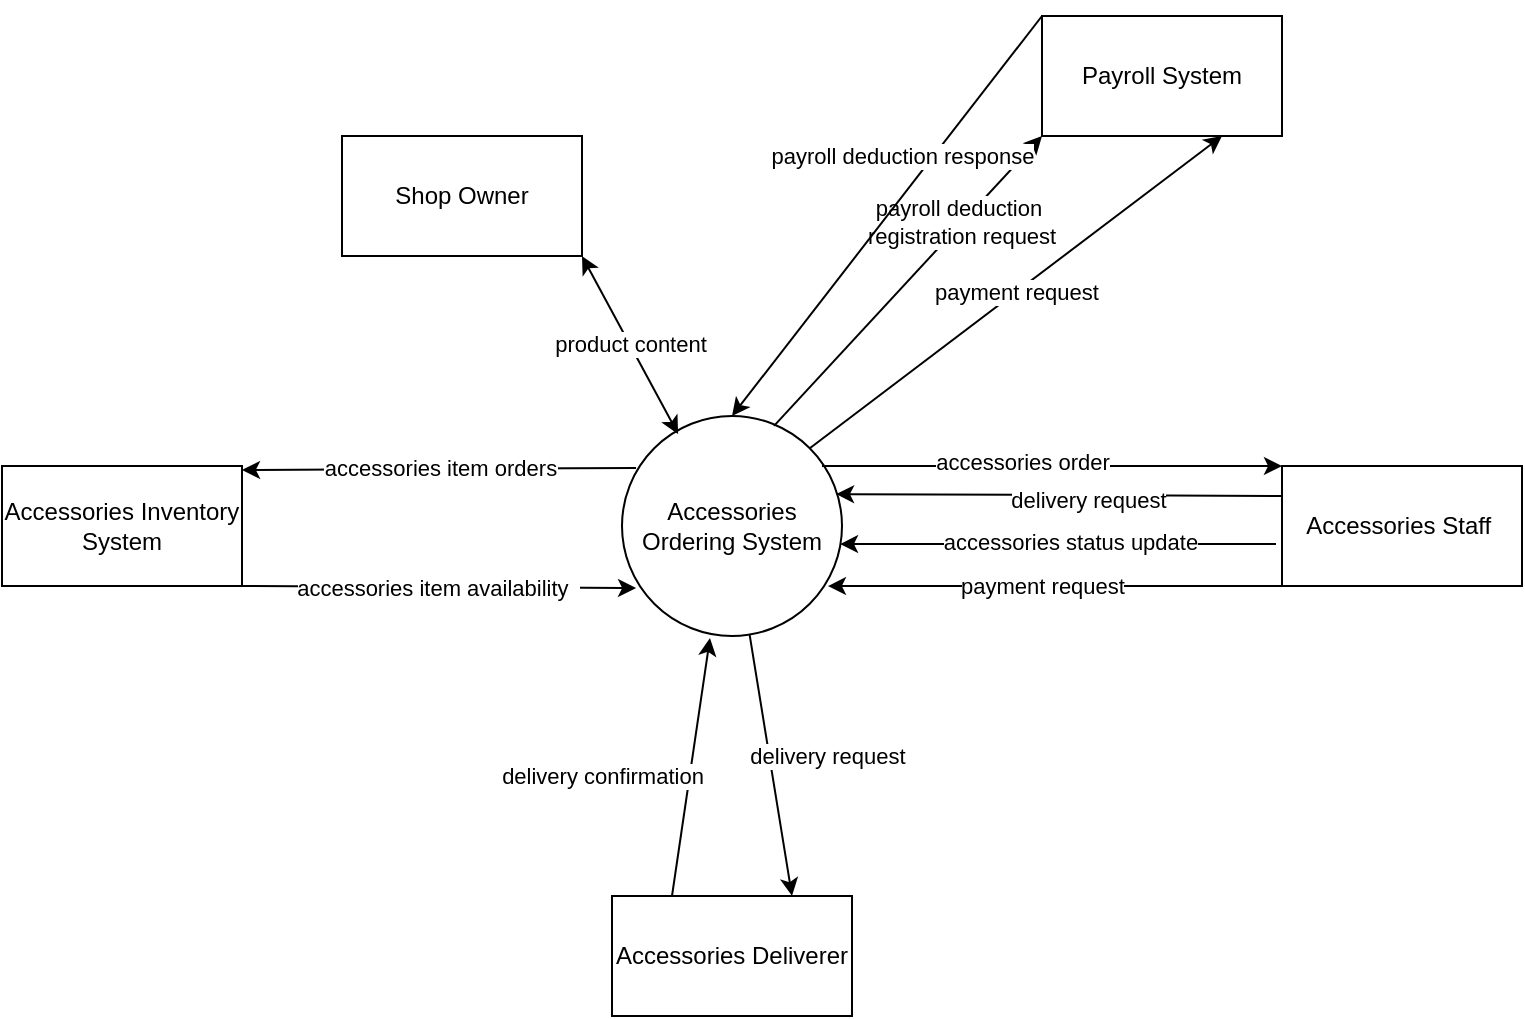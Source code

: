 <mxfile version="14.4.2" type="github">
  <diagram id="C5RBs43oDa-KdzZeNtuy" name="Page-1">
    <mxGraphModel dx="1382" dy="764" grid="1" gridSize="10" guides="1" tooltips="1" connect="1" arrows="1" fold="1" page="1" pageScale="1" pageWidth="827" pageHeight="1169" math="0" shadow="0">
      <root>
        <mxCell id="WIyWlLk6GJQsqaUBKTNV-0" />
        <mxCell id="WIyWlLk6GJQsqaUBKTNV-1" parent="WIyWlLk6GJQsqaUBKTNV-0" />
        <mxCell id="uLEaAYNok_SbW6x_Q64E-0" value="Accessories Ordering System" style="ellipse;whiteSpace=wrap;html=1;aspect=fixed;direction=south;" vertex="1" parent="WIyWlLk6GJQsqaUBKTNV-1">
          <mxGeometry x="310" y="600" width="110" height="110" as="geometry" />
        </mxCell>
        <mxCell id="uLEaAYNok_SbW6x_Q64E-1" value="Shop Owner" style="rounded=0;whiteSpace=wrap;html=1;" vertex="1" parent="WIyWlLk6GJQsqaUBKTNV-1">
          <mxGeometry x="170" y="460" width="120" height="60" as="geometry" />
        </mxCell>
        <mxCell id="uLEaAYNok_SbW6x_Q64E-2" value="Payroll System" style="rounded=0;whiteSpace=wrap;html=1;" vertex="1" parent="WIyWlLk6GJQsqaUBKTNV-1">
          <mxGeometry x="520" y="400" width="120" height="60" as="geometry" />
        </mxCell>
        <mxCell id="uLEaAYNok_SbW6x_Q64E-3" value="Accessories Inventory System" style="rounded=0;whiteSpace=wrap;html=1;" vertex="1" parent="WIyWlLk6GJQsqaUBKTNV-1">
          <mxGeometry y="625" width="120" height="60" as="geometry" />
        </mxCell>
        <mxCell id="uLEaAYNok_SbW6x_Q64E-4" value="Accessories Deliverer" style="rounded=0;whiteSpace=wrap;html=1;" vertex="1" parent="WIyWlLk6GJQsqaUBKTNV-1">
          <mxGeometry x="305" y="840" width="120" height="60" as="geometry" />
        </mxCell>
        <mxCell id="uLEaAYNok_SbW6x_Q64E-5" value="Accessories Staff&amp;nbsp;" style="rounded=0;whiteSpace=wrap;html=1;" vertex="1" parent="WIyWlLk6GJQsqaUBKTNV-1">
          <mxGeometry x="640" y="625" width="120" height="60" as="geometry" />
        </mxCell>
        <mxCell id="uLEaAYNok_SbW6x_Q64E-6" value="" style="endArrow=classic;html=1;exitX=0.227;exitY=0.091;exitDx=0;exitDy=0;entryX=0;entryY=0;entryDx=0;entryDy=0;exitPerimeter=0;" edge="1" parent="WIyWlLk6GJQsqaUBKTNV-1" source="uLEaAYNok_SbW6x_Q64E-0" target="uLEaAYNok_SbW6x_Q64E-5">
          <mxGeometry width="50" height="50" relative="1" as="geometry">
            <mxPoint x="390" y="720" as="sourcePoint" />
            <mxPoint x="440" y="670" as="targetPoint" />
          </mxGeometry>
        </mxCell>
        <mxCell id="uLEaAYNok_SbW6x_Q64E-7" value="accessories order" style="edgeLabel;html=1;align=center;verticalAlign=middle;resizable=0;points=[];" vertex="1" connectable="0" parent="uLEaAYNok_SbW6x_Q64E-6">
          <mxGeometry x="-0.135" y="2" relative="1" as="geometry">
            <mxPoint as="offset" />
          </mxGeometry>
        </mxCell>
        <mxCell id="uLEaAYNok_SbW6x_Q64E-8" value="" style="endArrow=classic;html=1;exitX=0;exitY=0.25;exitDx=0;exitDy=0;entryX=0.355;entryY=0.027;entryDx=0;entryDy=0;entryPerimeter=0;" edge="1" parent="WIyWlLk6GJQsqaUBKTNV-1" source="uLEaAYNok_SbW6x_Q64E-5" target="uLEaAYNok_SbW6x_Q64E-0">
          <mxGeometry width="50" height="50" relative="1" as="geometry">
            <mxPoint x="390" y="720" as="sourcePoint" />
            <mxPoint x="440" y="670" as="targetPoint" />
          </mxGeometry>
        </mxCell>
        <mxCell id="uLEaAYNok_SbW6x_Q64E-9" value="delivery request" style="edgeLabel;html=1;align=center;verticalAlign=middle;resizable=0;points=[];" vertex="1" connectable="0" parent="uLEaAYNok_SbW6x_Q64E-8">
          <mxGeometry x="-0.252" y="-1" relative="1" as="geometry">
            <mxPoint x="-13.63" y="3.52" as="offset" />
          </mxGeometry>
        </mxCell>
        <mxCell id="uLEaAYNok_SbW6x_Q64E-10" value="" style="endArrow=classic;html=1;exitX=-0.025;exitY=0.65;exitDx=0;exitDy=0;exitPerimeter=0;entryX=0.582;entryY=0.009;entryDx=0;entryDy=0;entryPerimeter=0;" edge="1" parent="WIyWlLk6GJQsqaUBKTNV-1" source="uLEaAYNok_SbW6x_Q64E-5" target="uLEaAYNok_SbW6x_Q64E-0">
          <mxGeometry width="50" height="50" relative="1" as="geometry">
            <mxPoint x="640" y="672" as="sourcePoint" />
            <mxPoint x="420" y="672" as="targetPoint" />
          </mxGeometry>
        </mxCell>
        <mxCell id="uLEaAYNok_SbW6x_Q64E-11" value="accessories status update" style="edgeLabel;html=1;align=center;verticalAlign=middle;resizable=0;points=[];" vertex="1" connectable="0" parent="uLEaAYNok_SbW6x_Q64E-10">
          <mxGeometry x="-0.201" y="1" relative="1" as="geometry">
            <mxPoint x="-16.16" y="-1.8" as="offset" />
          </mxGeometry>
        </mxCell>
        <mxCell id="uLEaAYNok_SbW6x_Q64E-12" value="" style="endArrow=classic;html=1;exitX=0;exitY=1;exitDx=0;exitDy=0;entryX=0.773;entryY=0.064;entryDx=0;entryDy=0;entryPerimeter=0;" edge="1" parent="WIyWlLk6GJQsqaUBKTNV-1" source="uLEaAYNok_SbW6x_Q64E-5" target="uLEaAYNok_SbW6x_Q64E-0">
          <mxGeometry width="50" height="50" relative="1" as="geometry">
            <mxPoint x="638" y="700" as="sourcePoint" />
            <mxPoint x="400" y="693" as="targetPoint" />
            <Array as="points" />
          </mxGeometry>
        </mxCell>
        <mxCell id="uLEaAYNok_SbW6x_Q64E-13" value="payment request" style="edgeLabel;html=1;align=center;verticalAlign=middle;resizable=0;points=[];" vertex="1" connectable="0" parent="uLEaAYNok_SbW6x_Q64E-12">
          <mxGeometry x="-0.336" y="-1" relative="1" as="geometry">
            <mxPoint x="-45" y="0.99" as="offset" />
          </mxGeometry>
        </mxCell>
        <mxCell id="uLEaAYNok_SbW6x_Q64E-14" value="" style="endArrow=classic;html=1;entryX=0.75;entryY=0;entryDx=0;entryDy=0;" edge="1" parent="WIyWlLk6GJQsqaUBKTNV-1" source="uLEaAYNok_SbW6x_Q64E-0" target="uLEaAYNok_SbW6x_Q64E-4">
          <mxGeometry width="50" height="50" relative="1" as="geometry">
            <mxPoint x="390" y="720" as="sourcePoint" />
            <mxPoint x="440" y="670" as="targetPoint" />
          </mxGeometry>
        </mxCell>
        <mxCell id="uLEaAYNok_SbW6x_Q64E-16" value="delivery request&amp;nbsp;" style="edgeLabel;html=1;align=center;verticalAlign=middle;resizable=0;points=[];rotation=0;" vertex="1" connectable="0" parent="uLEaAYNok_SbW6x_Q64E-14">
          <mxGeometry x="-0.244" y="-2" relative="1" as="geometry">
            <mxPoint x="34.17" y="11.03" as="offset" />
          </mxGeometry>
        </mxCell>
        <mxCell id="uLEaAYNok_SbW6x_Q64E-15" value="delivery confirmation" style="endArrow=classic;html=1;exitX=0.25;exitY=0;exitDx=0;exitDy=0;entryX=1.009;entryY=0.6;entryDx=0;entryDy=0;entryPerimeter=0;" edge="1" parent="WIyWlLk6GJQsqaUBKTNV-1" source="uLEaAYNok_SbW6x_Q64E-4" target="uLEaAYNok_SbW6x_Q64E-0">
          <mxGeometry x="-0.168" y="43" width="50" height="50" relative="1" as="geometry">
            <mxPoint x="390" y="720" as="sourcePoint" />
            <mxPoint x="440" y="670" as="targetPoint" />
            <mxPoint as="offset" />
          </mxGeometry>
        </mxCell>
        <mxCell id="uLEaAYNok_SbW6x_Q64E-17" value="accessories item orders" style="endArrow=classic;html=1;exitX=0.218;exitY=0.936;exitDx=0;exitDy=0;exitPerimeter=0;entryX=1;entryY=0;entryDx=0;entryDy=0;" edge="1" parent="WIyWlLk6GJQsqaUBKTNV-1">
          <mxGeometry width="50" height="50" relative="1" as="geometry">
            <mxPoint x="317.04" y="625.98" as="sourcePoint" />
            <mxPoint x="120" y="627" as="targetPoint" />
          </mxGeometry>
        </mxCell>
        <mxCell id="uLEaAYNok_SbW6x_Q64E-18" value="accessories item availability&amp;nbsp;&amp;nbsp;" style="endArrow=classic;html=1;exitX=1;exitY=1;exitDx=0;exitDy=0;entryX=0.782;entryY=0.936;entryDx=0;entryDy=0;entryPerimeter=0;" edge="1" parent="WIyWlLk6GJQsqaUBKTNV-1" source="uLEaAYNok_SbW6x_Q64E-3" target="uLEaAYNok_SbW6x_Q64E-0">
          <mxGeometry width="50" height="50" relative="1" as="geometry">
            <mxPoint x="320" y="685" as="sourcePoint" />
            <mxPoint x="210" y="780" as="targetPoint" />
          </mxGeometry>
        </mxCell>
        <mxCell id="uLEaAYNok_SbW6x_Q64E-19" value="product content" style="endArrow=classic;startArrow=classic;html=1;exitX=1;exitY=1;exitDx=0;exitDy=0;entryX=0.082;entryY=0.745;entryDx=0;entryDy=0;entryPerimeter=0;" edge="1" parent="WIyWlLk6GJQsqaUBKTNV-1" source="uLEaAYNok_SbW6x_Q64E-1" target="uLEaAYNok_SbW6x_Q64E-0">
          <mxGeometry width="50" height="50" relative="1" as="geometry">
            <mxPoint x="390" y="720" as="sourcePoint" />
            <mxPoint x="440" y="670" as="targetPoint" />
          </mxGeometry>
        </mxCell>
        <mxCell id="uLEaAYNok_SbW6x_Q64E-20" value="payroll deduction&lt;br&gt;&amp;nbsp;registration request" style="endArrow=classic;html=1;exitX=0.045;exitY=0.309;exitDx=0;exitDy=0;exitPerimeter=0;entryX=0;entryY=1;entryDx=0;entryDy=0;" edge="1" parent="WIyWlLk6GJQsqaUBKTNV-1" source="uLEaAYNok_SbW6x_Q64E-0" target="uLEaAYNok_SbW6x_Q64E-2">
          <mxGeometry x="0.392" y="2" width="50" height="50" relative="1" as="geometry">
            <mxPoint x="390" y="720" as="sourcePoint" />
            <mxPoint x="440" y="670" as="targetPoint" />
            <mxPoint as="offset" />
          </mxGeometry>
        </mxCell>
        <mxCell id="uLEaAYNok_SbW6x_Q64E-21" value="payment request" style="endArrow=classic;html=1;exitX=0;exitY=0;exitDx=0;exitDy=0;entryX=0.75;entryY=1;entryDx=0;entryDy=0;" edge="1" parent="WIyWlLk6GJQsqaUBKTNV-1" source="uLEaAYNok_SbW6x_Q64E-0" target="uLEaAYNok_SbW6x_Q64E-2">
          <mxGeometry width="50" height="50" relative="1" as="geometry">
            <mxPoint x="390" y="710" as="sourcePoint" />
            <mxPoint x="440" y="660" as="targetPoint" />
          </mxGeometry>
        </mxCell>
        <mxCell id="uLEaAYNok_SbW6x_Q64E-23" value="payroll deduction response" style="endArrow=classic;html=1;exitX=0;exitY=0;exitDx=0;exitDy=0;entryX=0;entryY=0.5;entryDx=0;entryDy=0;" edge="1" parent="WIyWlLk6GJQsqaUBKTNV-1" source="uLEaAYNok_SbW6x_Q64E-2" target="uLEaAYNok_SbW6x_Q64E-0">
          <mxGeometry x="-0.224" y="-12" width="50" height="50" relative="1" as="geometry">
            <mxPoint x="390" y="710" as="sourcePoint" />
            <mxPoint x="440" y="660" as="targetPoint" />
            <mxPoint as="offset" />
          </mxGeometry>
        </mxCell>
      </root>
    </mxGraphModel>
  </diagram>
</mxfile>

